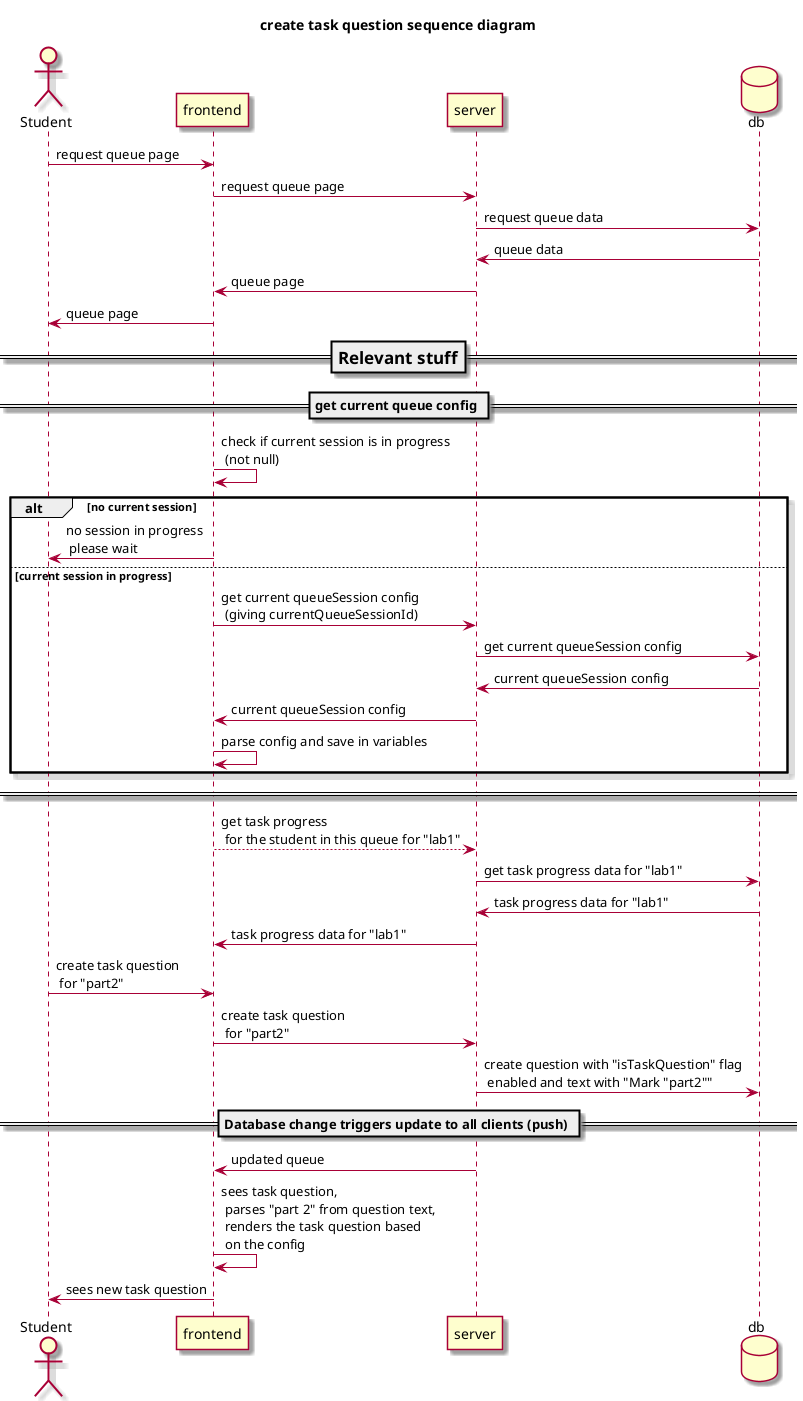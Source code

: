 @startuml

skin rose

title "create task question sequence diagram"

actor User as "Student"
participant frontend
participant server
database db

User -> frontend : request queue page
frontend -> server : request queue page
server -> db : request queue data
server <- db : queue data
frontend <- server : queue page
User <- frontend : queue page

=== Relevant stuff ==

== get current queue config ==
frontend -> frontend : check if current session is in progress\n (not null)
alt no current session
    User <- frontend : no session in progress \n please wait
else current session in progress
    frontend -> server : get current queueSession config \n (giving currentQueueSessionId)
    server -> db : get current queueSession config
    server <- db : current queueSession config
    frontend <- server : current queueSession config
    frontend -> frontend : parse config and save in variables
end

====


frontend --> server : get task progress \n for the student in this queue for "lab1"
server -> db : get task progress data for "lab1"
server <- db : task progress data for "lab1"
frontend <- server : task progress data for "lab1"

User -> frontend : create task question\n for "part2"
frontend -> server : create task question\n for "part2"
server -> db : create question with "isTaskQuestion" flag\n enabled and text with "Mark "part2""

== Database change triggers update to all clients (push) ==

frontend <- server : updated queue
frontend -> frontend : sees task question, \n parses "part 2" from question text, \n renders the task question based \n on the config 
User <- frontend : sees new task question

@enduml